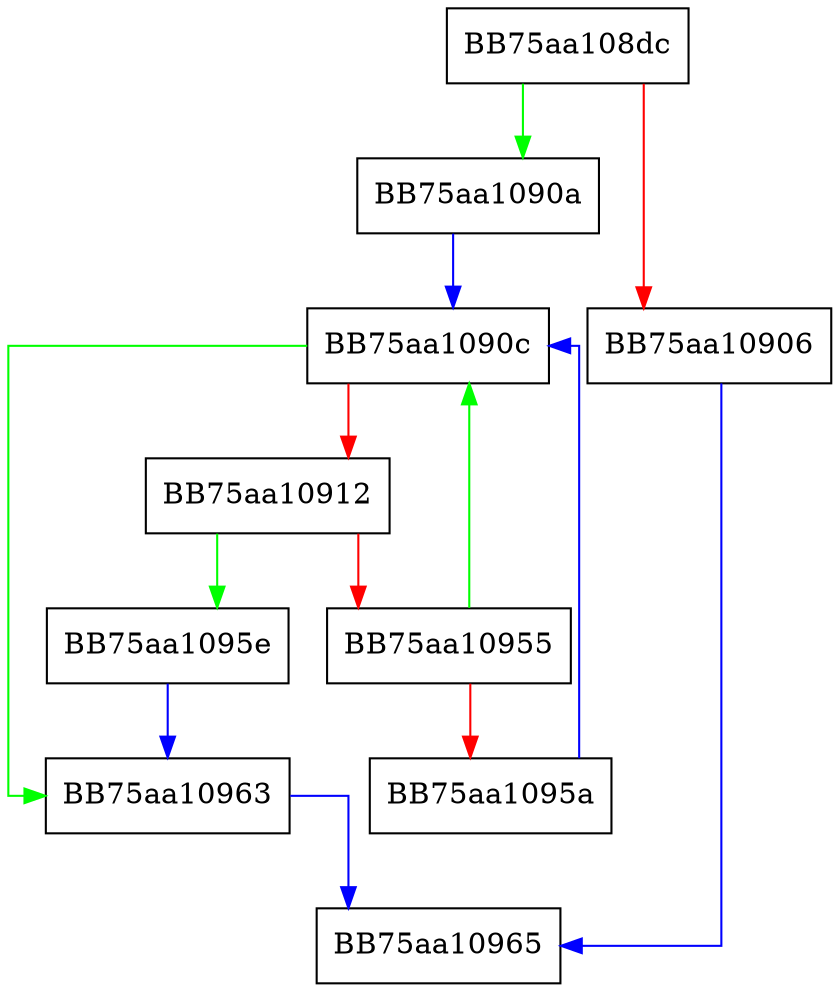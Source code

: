 digraph Scan {
  node [shape="box"];
  graph [splines=ortho];
  BB75aa108dc -> BB75aa1090a [color="green"];
  BB75aa108dc -> BB75aa10906 [color="red"];
  BB75aa10906 -> BB75aa10965 [color="blue"];
  BB75aa1090a -> BB75aa1090c [color="blue"];
  BB75aa1090c -> BB75aa10963 [color="green"];
  BB75aa1090c -> BB75aa10912 [color="red"];
  BB75aa10912 -> BB75aa1095e [color="green"];
  BB75aa10912 -> BB75aa10955 [color="red"];
  BB75aa10955 -> BB75aa1090c [color="green"];
  BB75aa10955 -> BB75aa1095a [color="red"];
  BB75aa1095a -> BB75aa1090c [color="blue"];
  BB75aa1095e -> BB75aa10963 [color="blue"];
  BB75aa10963 -> BB75aa10965 [color="blue"];
}